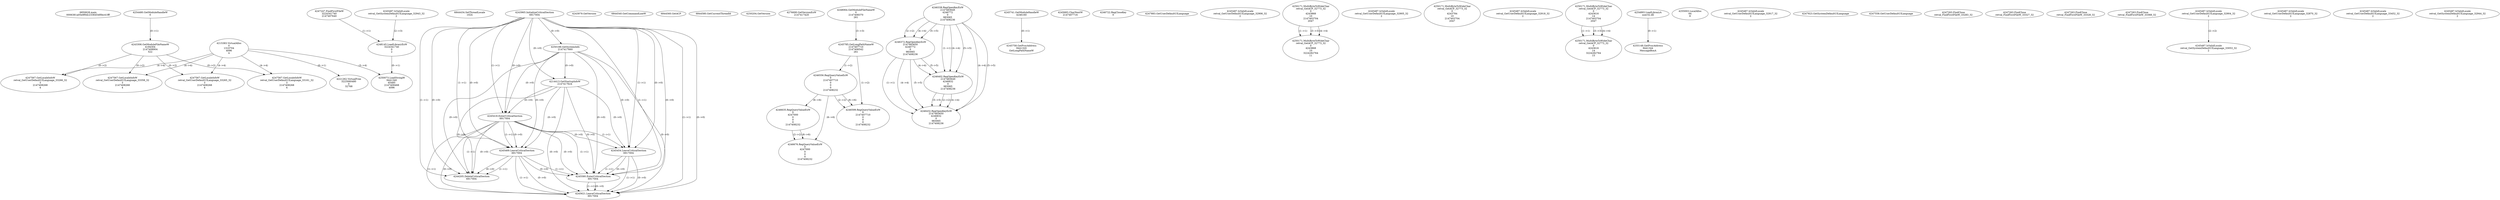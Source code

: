 // Global SCDG with merge call
digraph {
	0 [label="6850628.main
0006381a05e9f0dc2336454f0bc41fff"]
	1 [label="4254480.GetModuleHandleW
0"]
	2 [label="6844434.SetThreadLocale
1024"]
	3 [label="4243965.InitializeCriticalSection
6917004"]
	4 [label="4243979.GetVersion
"]
	5 [label="4250188.GetSystemInfo
2147417660"]
	3 -> 5 [label="(0-->0)"]
	6 [label="6844540.GetCommandLineW
"]
	7 [label="4214413.GetStartupInfoW
2147417624"]
	3 -> 7 [label="(0-->0)"]
	5 -> 7 [label="(0-->0)"]
	8 [label="6844560.GetACP
"]
	9 [label="6844580.GetCurrentThreadId
"]
	10 [label="4250204.GetVersion
"]
	11 [label="4276690.GetVersionExW
2147417420"]
	12 [label="4243306.GetModuleFileNameW
4194304
2147408904
522"]
	1 -> 12 [label="(0-->1)"]
	13 [label="4248064.GetModuleFileNameW
0
2147408370
261"]
	14 [label="4215383.VirtualAlloc
0
1310704
4096
4"]
	15 [label="4246338.RegOpenKeyExW
2147483649
4246772
0
983065
2147408236"]
	16 [label="4245741.GetModuleHandleW
4246160"]
	17 [label="4245758.GetProcAddress
9441320
GetLongPathNameW"]
	16 -> 17 [label="(0-->1)"]
	18 [label="4245785.GetLongPathNameW
2147407710
2147406542
261"]
	13 -> 18 [label="(3-->3)"]
	19 [label="4245683.CharNextW
2147407716"]
	20 [label="4246556.RegQueryValueExW
0
2147407710
0
0
0
2147408232"]
	18 -> 20 [label="(1-->2)"]
	21 [label="4246635.RegQueryValueExW
0
4247000
0
0
0
2147408232"]
	20 -> 21 [label="(6-->6)"]
	22 [label="4246722.RegCloseKey
0"]
	23 [label="4247883.GetUserDefaultUILanguage
"]
	24 [label="4245418.EnterCriticalSection
6917004"]
	3 -> 24 [label="(1-->1)"]
	3 -> 24 [label="(0-->0)"]
	5 -> 24 [label="(0-->0)"]
	7 -> 24 [label="(0-->0)"]
	25 [label="4245469.LeaveCriticalSection
6917004"]
	3 -> 25 [label="(1-->1)"]
	24 -> 25 [label="(1-->1)"]
	3 -> 25 [label="(0-->0)"]
	5 -> 25 [label="(0-->0)"]
	7 -> 25 [label="(0-->0)"]
	24 -> 25 [label="(0-->0)"]
	26 [label="4245487.IsValidLocale
retval_GetUserDefaultUILanguage_32906_32
2"]
	27 [label="4250171.MultiByteToWideChar
retval_GetACP_32773_32
0
4243868
10
2147403704
2047"]
	28 [label="4246372.RegOpenKeyExW
2147483650
4246772
0
983065
2147408236"]
	15 -> 28 [label="(2-->2)"]
	15 -> 28 [label="(4-->4)"]
	15 -> 28 [label="(5-->5)"]
	29 [label="4246402.RegOpenKeyExW
2147483649
4246832
0
983065
2147408236"]
	15 -> 29 [label="(1-->1)"]
	15 -> 29 [label="(4-->4)"]
	28 -> 29 [label="(4-->4)"]
	15 -> 29 [label="(5-->5)"]
	28 -> 29 [label="(5-->5)"]
	30 [label="4245487.IsValidLocale
retval_GetUserDefaultUILanguage_32905_32
2"]
	31 [label="4250171.MultiByteToWideChar
retval_GetACP_32773_32
0
4243784
10
2147403704
2047"]
	32 [label="4246676.RegQueryValueExW
0
4247000
0
0
0
2147408232"]
	21 -> 32 [label="(2-->2)"]
	20 -> 32 [label="(6-->6)"]
	21 -> 32 [label="(6-->6)"]
	33 [label="4245487.IsValidLocale
retval_GetUserDefaultUILanguage_32918_32
2"]
	34 [label="4250171.MultiByteToWideChar
retval_GetACP_32773_32
0
4243616
14
2147403704
2047"]
	35 [label="4250171.MultiByteToWideChar
retval_GetACP_32773_32
0
4243616
14
3224282764
15"]
	34 -> 35 [label="(1-->1)"]
	34 -> 35 [label="(3-->3)"]
	34 -> 35 [label="(4-->4)"]
	36 [label="4254893.LoadLibraryA
user32.dll"]
	37 [label="4255003.LocalAlloc
64
8"]
	38 [label="4255148.GetProcAddress
9441344
MessageBoxA"]
	36 -> 38 [label="(0-->1)"]
	39 [label="4244205.DeleteCriticalSection
6917004"]
	3 -> 39 [label="(1-->1)"]
	24 -> 39 [label="(1-->1)"]
	25 -> 39 [label="(1-->1)"]
	3 -> 39 [label="(0-->0)"]
	5 -> 39 [label="(0-->0)"]
	7 -> 39 [label="(0-->0)"]
	24 -> 39 [label="(0-->0)"]
	25 -> 39 [label="(0-->0)"]
	40 [label="4221262.VirtualFree
3223060480
0
32768"]
	14 -> 40 [label="(0-->1)"]
	41 [label="4245487.IsValidLocale
retval_GetUserDefaultUILanguage_32917_32
2"]
	42 [label="4250171.MultiByteToWideChar
retval_GetACP_32773_32
0
4243868
10
3224282764
11"]
	27 -> 42 [label="(1-->1)"]
	27 -> 42 [label="(3-->3)"]
	27 -> 42 [label="(4-->4)"]
	43 [label="4245454.LeaveCriticalSection
6917004"]
	3 -> 43 [label="(1-->1)"]
	24 -> 43 [label="(1-->1)"]
	3 -> 43 [label="(0-->0)"]
	5 -> 43 [label="(0-->0)"]
	7 -> 43 [label="(0-->0)"]
	24 -> 43 [label="(0-->0)"]
	44 [label="4247923.GetSystemDefaultUILanguage
"]
	45 [label="4245487.IsValidLocale
retval_GetSystemDefaultUILanguage_32943_32
2"]
	46 [label="4245580.EnterCriticalSection
6917004"]
	3 -> 46 [label="(1-->1)"]
	24 -> 46 [label="(1-->1)"]
	25 -> 46 [label="(1-->1)"]
	43 -> 46 [label="(1-->1)"]
	3 -> 46 [label="(0-->0)"]
	5 -> 46 [label="(0-->0)"]
	7 -> 46 [label="(0-->0)"]
	24 -> 46 [label="(0-->0)"]
	25 -> 46 [label="(0-->0)"]
	43 -> 46 [label="(0-->0)"]
	47 [label="4245621.LeaveCriticalSection
6917004"]
	3 -> 47 [label="(1-->1)"]
	24 -> 47 [label="(1-->1)"]
	25 -> 47 [label="(1-->1)"]
	43 -> 47 [label="(1-->1)"]
	46 -> 47 [label="(1-->1)"]
	3 -> 47 [label="(0-->0)"]
	5 -> 47 [label="(0-->0)"]
	7 -> 47 [label="(0-->0)"]
	24 -> 47 [label="(0-->0)"]
	25 -> 47 [label="(0-->0)"]
	43 -> 47 [label="(0-->0)"]
	46 -> 47 [label="(0-->0)"]
	48 [label="4247558.GetUserDefaultUILanguage
"]
	49 [label="4247567.GetLocaleInfoW
retval_GetUserDefaultUILanguage_33161_32
3
2147408268
4"]
	12 -> 49 [label="(0-->2)"]
	14 -> 49 [label="(4-->4)"]
	50 [label="4247247.FindFirstFileW
3224341740
2147407640"]
	51 [label="4247263.FindClose
retval_FindFirstFileW_33283_32"]
	52 [label="4248145.LoadLibraryExW
3224341740
0
2"]
	50 -> 52 [label="(1-->1)"]
	45 -> 52 [label="(2-->3)"]
	53 [label="4250073.LoadStringW
9441340
65485
2147409468
4096"]
	52 -> 53 [label="(0-->1)"]
	14 -> 53 [label="(3-->4)"]
	54 [label="4247567.GetLocaleInfoW
retval_GetUserDefaultUILanguage_33265_32
3
2147408268
4"]
	12 -> 54 [label="(0-->2)"]
	14 -> 54 [label="(4-->4)"]
	55 [label="4247263.FindClose
retval_FindFirstFileW_33327_32"]
	56 [label="4247567.GetLocaleInfoW
retval_GetUserDefaultUILanguage_33266_32
3
2147408268
4"]
	12 -> 56 [label="(0-->2)"]
	14 -> 56 [label="(4-->4)"]
	57 [label="4247263.FindClose
retval_FindFirstFileW_33328_32"]
	58 [label="4247567.GetLocaleInfoW
retval_GetUserDefaultUILanguage_33358_32
3
2147408268
4"]
	12 -> 58 [label="(0-->2)"]
	14 -> 58 [label="(4-->4)"]
	59 [label="4247263.FindClose
retval_FindFirstFileW_33368_32"]
	60 [label="4245487.IsValidLocale
retval_GetUserDefaultUILanguage_32904_32
2"]
	61 [label="4246599.RegQueryValueExW
0
2147407710
0
0
0
2147408232"]
	18 -> 61 [label="(1-->2)"]
	20 -> 61 [label="(2-->2)"]
	20 -> 61 [label="(6-->6)"]
	62 [label="4245487.IsValidLocale
retval_GetUserDefaultUILanguage_32870_32
2"]
	63 [label="4246432.RegOpenKeyExW
2147483650
4246832
0
983065
2147408236"]
	28 -> 63 [label="(1-->1)"]
	29 -> 63 [label="(2-->2)"]
	15 -> 63 [label="(4-->4)"]
	28 -> 63 [label="(4-->4)"]
	29 -> 63 [label="(4-->4)"]
	15 -> 63 [label="(5-->5)"]
	28 -> 63 [label="(5-->5)"]
	29 -> 63 [label="(5-->5)"]
	64 [label="4245487.IsValidLocale
retval_GetUserDefaultUILanguage_33452_32
2"]
	65 [label="4245487.IsValidLocale
retval_GetSystemDefaultUILanguage_32944_32
2"]
	66 [label="4245487.IsValidLocale
retval_GetSystemDefaultUILanguage_33053_32
2"]
	60 -> 66 [label="(2-->2)"]
}
